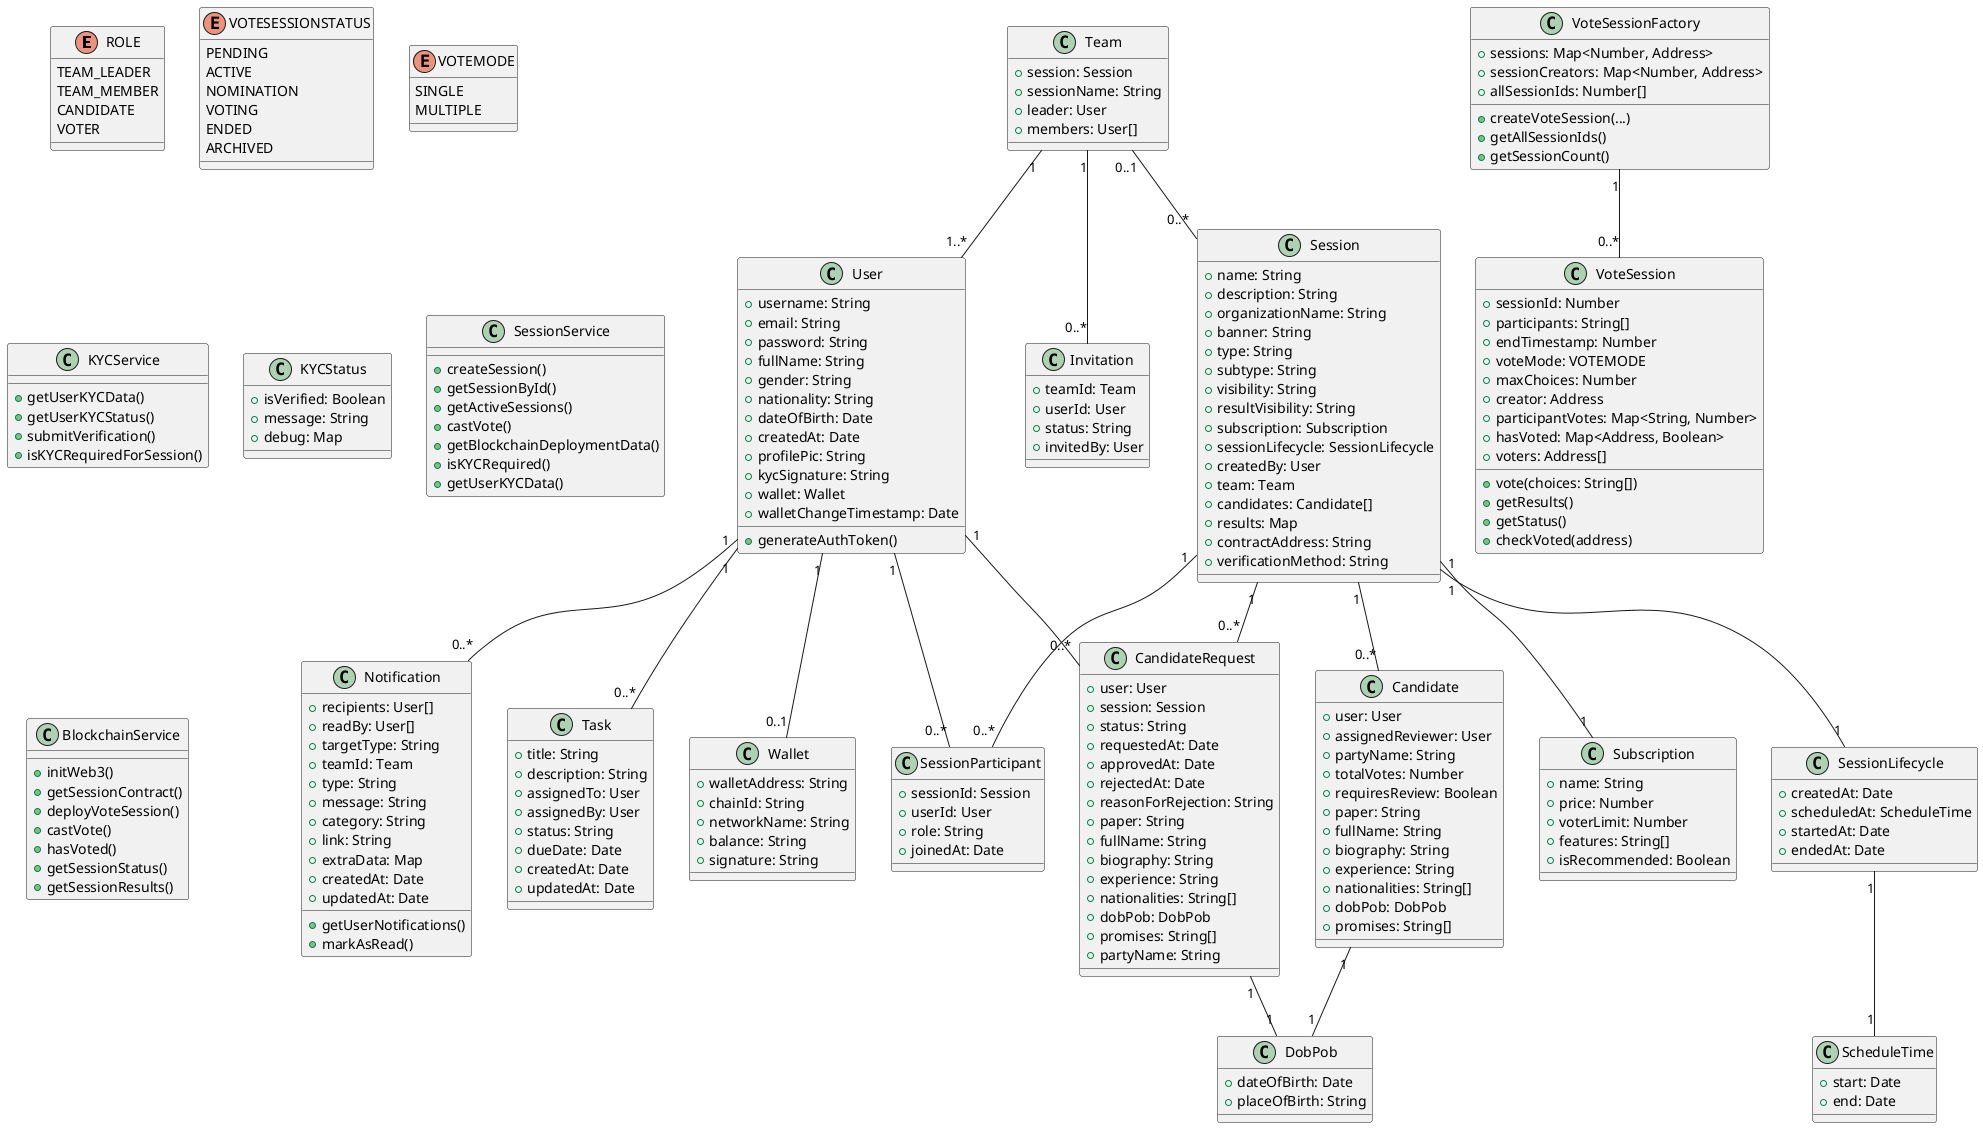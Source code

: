 @startuml Vote System Class Diagram

' Enumerations
enum ROLE {
  TEAM_LEADER
  TEAM_MEMBER
  CANDIDATE
  VOTER
}

enum VOTESESSIONSTATUS {
  PENDING
  ACTIVE
  NOMINATION
  VOTING
  ENDED
  ARCHIVED
}

enum VOTEMODE {
  SINGLE
  MULTIPLE
}

' User Management
class User {
  +username: String
  +email: String
  +password: String
  +fullName: String
  +gender: String
  +nationality: String
  +dateOfBirth: Date
  +createdAt: Date
  +profilePic: String
  +kycSignature: String
  +wallet: Wallet
  +walletChangeTimestamp: Date
  +generateAuthToken()
}

class Wallet {
  +walletAddress: String
  +chainId: String
  +networkName: String
  +balance: String
  +signature: String
}

' Team Management
class Team {
  +session: Session
  +sessionName: String
  +leader: User
  +members: User[]
}

class Invitation {
  +teamId: Team
  +userId: User
  +status: String
  +invitedBy: User
}

' Session Management
class Session {
  +name: String
  +description: String
  +organizationName: String
  +banner: String
  +type: String
  +subtype: String
  +visibility: String
  +resultVisibility: String
  +subscription: Subscription
  +sessionLifecycle: SessionLifecycle
  +createdBy: User
  +team: Team
  +candidates: Candidate[]
  +results: Map
  +contractAddress: String
  +verificationMethod: String
}

class Subscription {
  +name: String
  +price: Number
  +voterLimit: Number
  +features: String[]
  +isRecommended: Boolean
}

class SessionLifecycle {
  +createdAt: Date
  +scheduledAt: ScheduleTime
  +startedAt: Date
  +endedAt: Date
}

class ScheduleTime {
  +start: Date
  +end: Date
}

class Candidate {
  +user: User
  +assignedReviewer: User
  +partyName: String
  +totalVotes: Number
  +requiresReview: Boolean
  +paper: String
  +fullName: String
  +biography: String
  +experience: String
  +nationalities: String[]
  +dobPob: DobPob
  +promises: String[]
}

class DobPob {
  +dateOfBirth: Date
  +placeOfBirth: String
}

class CandidateRequest {
  +user: User
  +session: Session
  +status: String
  +requestedAt: Date
  +approvedAt: Date
  +rejectedAt: Date
  +reasonForRejection: String
  +paper: String
  +fullName: String
  +biography: String
  +experience: String
  +nationalities: String[]
  +dobPob: DobPob
  +promises: String[]
  +partyName: String
}

class SessionParticipant {
  +sessionId: Session
  +userId: User
  +role: String
  +joinedAt: Date
}

' Blockchain Contracts
class VoteSession {
  +sessionId: Number
  +participants: String[]
  +endTimestamp: Number
  +voteMode: VOTEMODE
  +maxChoices: Number
  +creator: Address
  +participantVotes: Map<String, Number>
  +hasVoted: Map<Address, Boolean>
  +voters: Address[]
  +vote(choices: String[])
  +getResults()
  +getStatus()
  +checkVoted(address)
}

class VoteSessionFactory {
  +sessions: Map<Number, Address>
  +sessionCreators: Map<Number, Address>
  +allSessionIds: Number[]
  +createVoteSession(...)
  +getAllSessionIds()
  +getSessionCount()
}

' Notifications
class Notification {
  +recipients: User[]
  +readBy: User[]
  +targetType: String
  +teamId: Team
  +type: String
  +message: String
  +category: String
  +link: String
  +extraData: Map
  +createdAt: Date
  +updatedAt: Date
  +getUserNotifications()
  +markAsRead()
}

' Task Management
class Task {
  +title: String
  +description: String
  +assignedTo: User
  +assignedBy: User
  +status: String
  +dueDate: Date
  +createdAt: Date
  +updatedAt: Date
}

' KYC System
class KYCService {
  +getUserKYCData()
  +getUserKYCStatus()
  +submitVerification()
  +isKYCRequiredForSession()
}

class KYCStatus {
  +isVerified: Boolean
  +message: String
  +debug: Map
}

' Services
class SessionService {
  +createSession()
  +getSessionById()
  +getActiveSessions()
  +castVote()
  +getBlockchainDeploymentData()
  +isKYCRequired()
  +getUserKYCData()
}

class BlockchainService {
  +initWeb3()
  +getSessionContract()
  +deployVoteSession()
  +castVote()
  +hasVoted()
  +getSessionStatus()
  +getSessionResults()
}

' Relationships
User "1" -- "0..1" Wallet
User "1" -- "0..*" SessionParticipant
User "1" -- "0..*" CandidateRequest
User "1" -- "0..*" Notification
User "1" -- "0..*" Task
Team "1" -- "1..*" User
Team "0..1" -- "0..*" Session
Team "1" -- "0..*" Invitation
Session "1" -- "0..*" CandidateRequest
Session "1" -- "0..*" SessionParticipant
Session "1" -- "0..*" Candidate
Session "1" -- "1" SessionLifecycle
Session "1" -- "1" Subscription
SessionLifecycle "1" -- "1" ScheduleTime
Candidate "1" -- "1" DobPob
CandidateRequest "1" -- "1" DobPob
VoteSessionFactory "1" -- "0..*" VoteSession

@enduml 